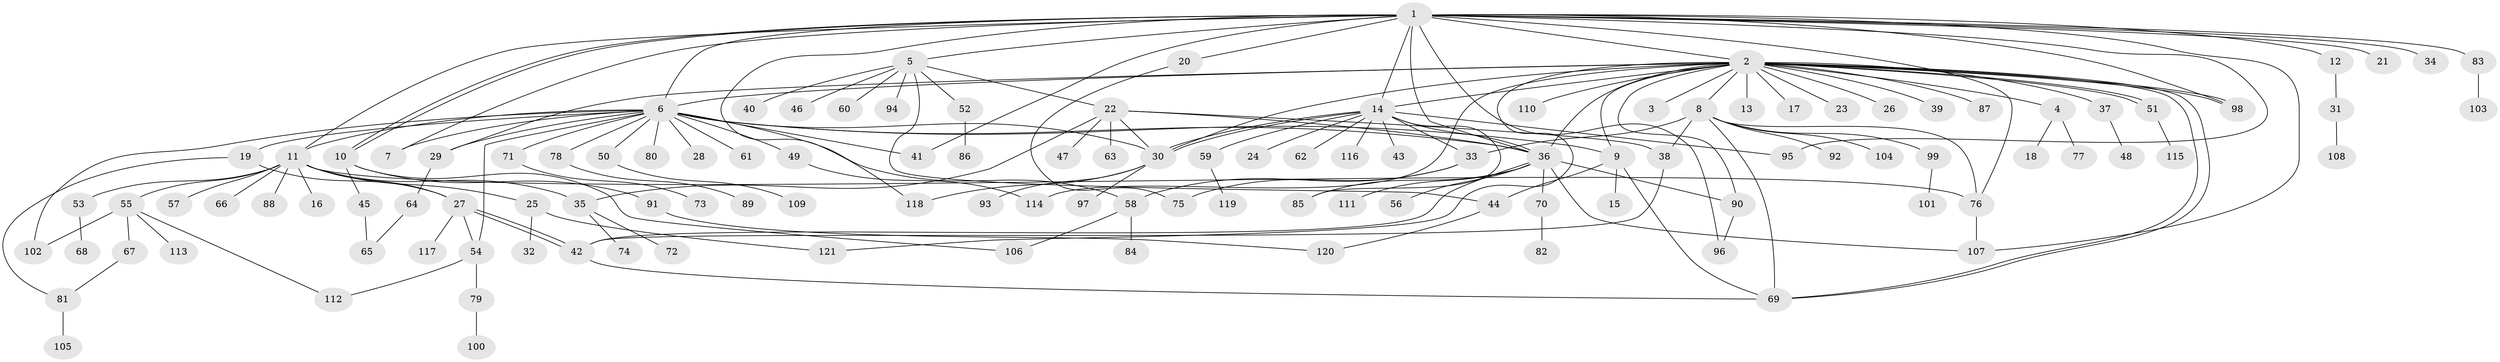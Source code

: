 // Generated by graph-tools (version 1.1) at 2025/25/03/09/25 03:25:56]
// undirected, 121 vertices, 171 edges
graph export_dot {
graph [start="1"]
  node [color=gray90,style=filled];
  1;
  2;
  3;
  4;
  5;
  6;
  7;
  8;
  9;
  10;
  11;
  12;
  13;
  14;
  15;
  16;
  17;
  18;
  19;
  20;
  21;
  22;
  23;
  24;
  25;
  26;
  27;
  28;
  29;
  30;
  31;
  32;
  33;
  34;
  35;
  36;
  37;
  38;
  39;
  40;
  41;
  42;
  43;
  44;
  45;
  46;
  47;
  48;
  49;
  50;
  51;
  52;
  53;
  54;
  55;
  56;
  57;
  58;
  59;
  60;
  61;
  62;
  63;
  64;
  65;
  66;
  67;
  68;
  69;
  70;
  71;
  72;
  73;
  74;
  75;
  76;
  77;
  78;
  79;
  80;
  81;
  82;
  83;
  84;
  85;
  86;
  87;
  88;
  89;
  90;
  91;
  92;
  93;
  94;
  95;
  96;
  97;
  98;
  99;
  100;
  101;
  102;
  103;
  104;
  105;
  106;
  107;
  108;
  109;
  110;
  111;
  112;
  113;
  114;
  115;
  116;
  117;
  118;
  119;
  120;
  121;
  1 -- 2;
  1 -- 5;
  1 -- 6;
  1 -- 7;
  1 -- 10;
  1 -- 10;
  1 -- 11;
  1 -- 12;
  1 -- 14;
  1 -- 20;
  1 -- 21;
  1 -- 34;
  1 -- 36;
  1 -- 41;
  1 -- 76;
  1 -- 83;
  1 -- 95;
  1 -- 96;
  1 -- 98;
  1 -- 107;
  1 -- 118;
  2 -- 3;
  2 -- 4;
  2 -- 6;
  2 -- 8;
  2 -- 9;
  2 -- 13;
  2 -- 14;
  2 -- 17;
  2 -- 23;
  2 -- 26;
  2 -- 29;
  2 -- 30;
  2 -- 36;
  2 -- 37;
  2 -- 39;
  2 -- 51;
  2 -- 51;
  2 -- 69;
  2 -- 69;
  2 -- 87;
  2 -- 90;
  2 -- 98;
  2 -- 98;
  2 -- 110;
  2 -- 114;
  2 -- 121;
  4 -- 18;
  4 -- 77;
  5 -- 22;
  5 -- 40;
  5 -- 44;
  5 -- 46;
  5 -- 52;
  5 -- 60;
  5 -- 94;
  6 -- 7;
  6 -- 9;
  6 -- 11;
  6 -- 19;
  6 -- 28;
  6 -- 29;
  6 -- 30;
  6 -- 36;
  6 -- 41;
  6 -- 49;
  6 -- 50;
  6 -- 54;
  6 -- 58;
  6 -- 61;
  6 -- 71;
  6 -- 78;
  6 -- 80;
  6 -- 102;
  8 -- 33;
  8 -- 38;
  8 -- 69;
  8 -- 76;
  8 -- 92;
  8 -- 99;
  8 -- 104;
  9 -- 15;
  9 -- 44;
  9 -- 69;
  10 -- 45;
  10 -- 91;
  10 -- 106;
  11 -- 16;
  11 -- 25;
  11 -- 27;
  11 -- 35;
  11 -- 53;
  11 -- 55;
  11 -- 57;
  11 -- 66;
  11 -- 76;
  11 -- 88;
  12 -- 31;
  14 -- 24;
  14 -- 30;
  14 -- 30;
  14 -- 33;
  14 -- 36;
  14 -- 43;
  14 -- 59;
  14 -- 62;
  14 -- 85;
  14 -- 95;
  14 -- 116;
  19 -- 27;
  19 -- 81;
  20 -- 75;
  22 -- 30;
  22 -- 35;
  22 -- 36;
  22 -- 38;
  22 -- 47;
  22 -- 63;
  25 -- 32;
  25 -- 121;
  27 -- 42;
  27 -- 42;
  27 -- 54;
  27 -- 117;
  29 -- 64;
  30 -- 93;
  30 -- 97;
  30 -- 118;
  31 -- 108;
  33 -- 58;
  33 -- 75;
  35 -- 72;
  35 -- 74;
  36 -- 42;
  36 -- 56;
  36 -- 70;
  36 -- 85;
  36 -- 90;
  36 -- 107;
  36 -- 111;
  37 -- 48;
  38 -- 42;
  42 -- 69;
  44 -- 120;
  45 -- 65;
  49 -- 114;
  50 -- 109;
  51 -- 115;
  52 -- 86;
  53 -- 68;
  54 -- 79;
  54 -- 112;
  55 -- 67;
  55 -- 102;
  55 -- 112;
  55 -- 113;
  58 -- 84;
  58 -- 106;
  59 -- 119;
  64 -- 65;
  67 -- 81;
  70 -- 82;
  71 -- 73;
  76 -- 107;
  78 -- 89;
  79 -- 100;
  81 -- 105;
  83 -- 103;
  90 -- 96;
  91 -- 120;
  99 -- 101;
}

